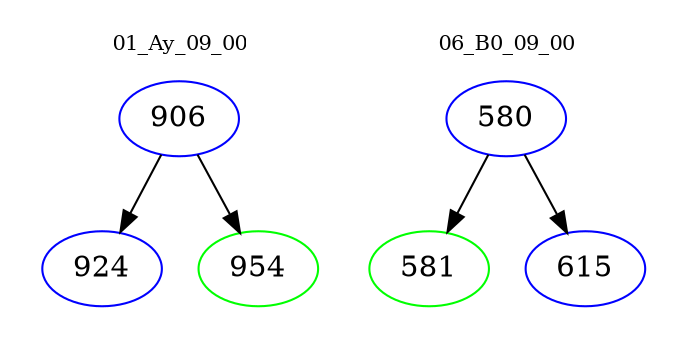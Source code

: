 digraph{
subgraph cluster_0 {
color = white
label = "01_Ay_09_00";
fontsize=10;
T0_906 [label="906", color="blue"]
T0_906 -> T0_924 [color="black"]
T0_924 [label="924", color="blue"]
T0_906 -> T0_954 [color="black"]
T0_954 [label="954", color="green"]
}
subgraph cluster_1 {
color = white
label = "06_B0_09_00";
fontsize=10;
T1_580 [label="580", color="blue"]
T1_580 -> T1_581 [color="black"]
T1_581 [label="581", color="green"]
T1_580 -> T1_615 [color="black"]
T1_615 [label="615", color="blue"]
}
}
